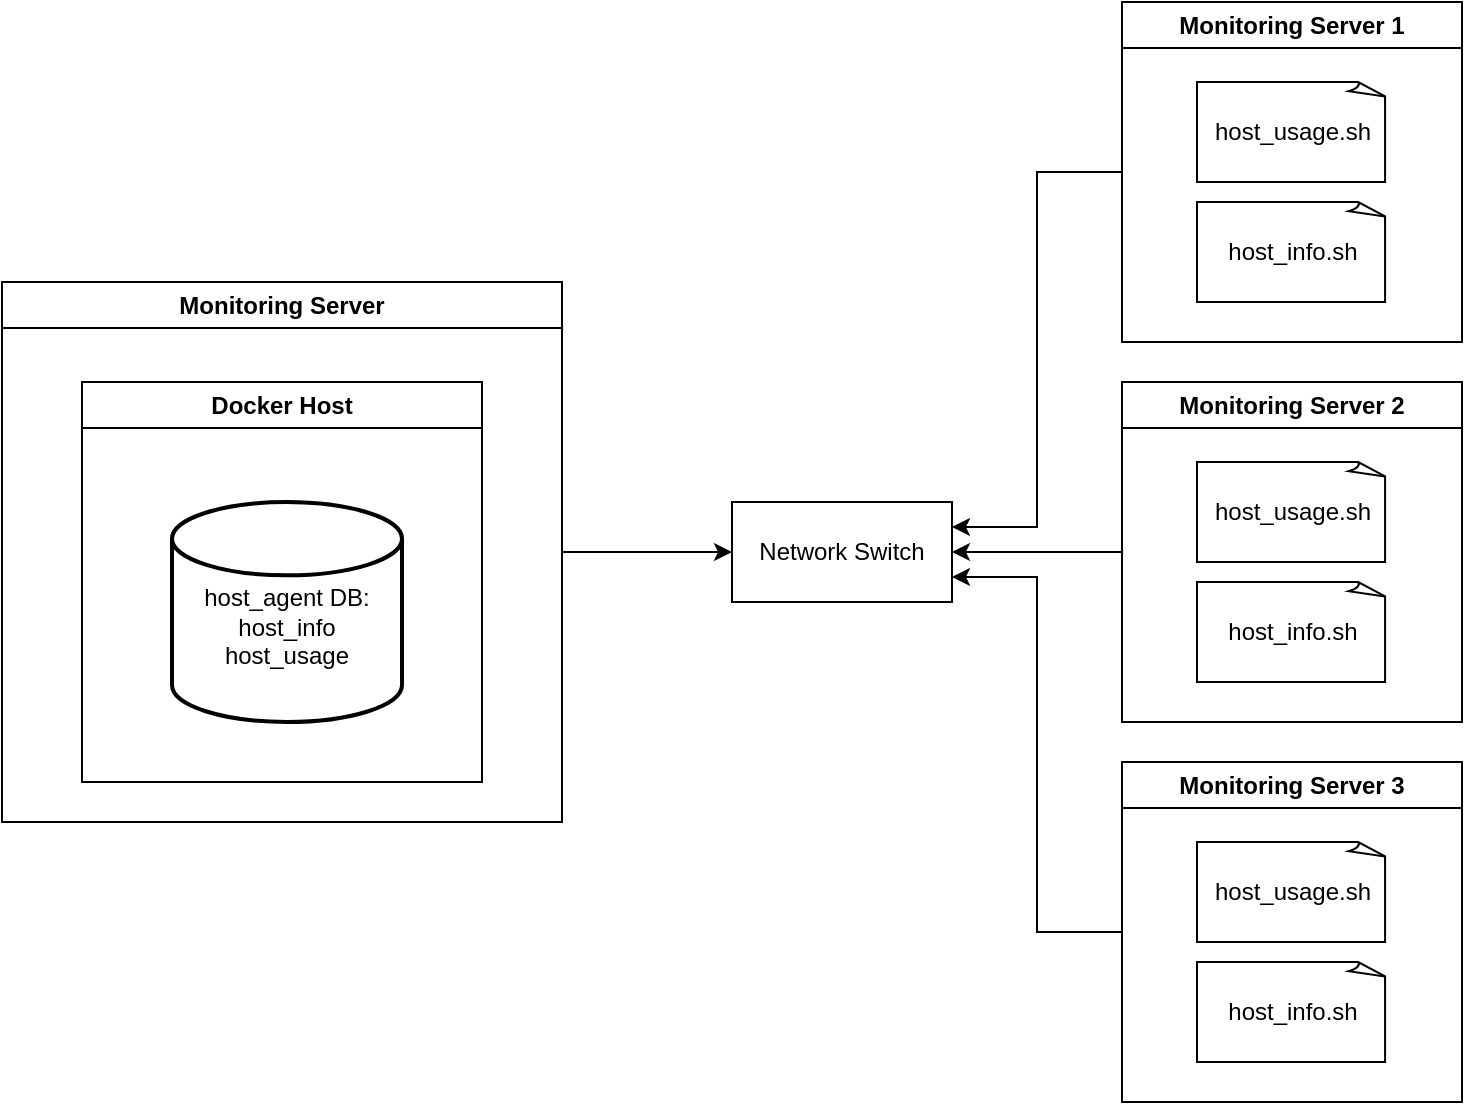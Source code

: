 <mxfile version="21.7.5" type="device">
  <diagram name="Page-1" id="QjEKeedoOe5-gaBjk5ew">
    <mxGraphModel dx="1026" dy="585" grid="1" gridSize="10" guides="1" tooltips="1" connect="1" arrows="1" fold="1" page="1" pageScale="1" pageWidth="850" pageHeight="1100" math="0" shadow="0">
      <root>
        <mxCell id="0" />
        <mxCell id="1" parent="0" />
        <mxCell id="7UQ5sVzh4GVnJgvY4bEi-8" style="edgeStyle=orthogonalEdgeStyle;rounded=0;orthogonalLoop=1;jettySize=auto;html=1;exitX=1;exitY=0.5;exitDx=0;exitDy=0;entryX=0;entryY=0.5;entryDx=0;entryDy=0;" edge="1" parent="1" source="7UQ5sVzh4GVnJgvY4bEi-3" target="7UQ5sVzh4GVnJgvY4bEi-7">
          <mxGeometry relative="1" as="geometry" />
        </mxCell>
        <mxCell id="7UQ5sVzh4GVnJgvY4bEi-3" value="Monitoring Server" style="swimlane;whiteSpace=wrap;html=1;" vertex="1" parent="1">
          <mxGeometry x="60" y="190" width="280" height="270" as="geometry" />
        </mxCell>
        <mxCell id="7UQ5sVzh4GVnJgvY4bEi-2" value="Docker Host" style="swimlane;whiteSpace=wrap;html=1;" vertex="1" parent="7UQ5sVzh4GVnJgvY4bEi-3">
          <mxGeometry x="40" y="50" width="200" height="200" as="geometry" />
        </mxCell>
        <mxCell id="7UQ5sVzh4GVnJgvY4bEi-1" value="&lt;br&gt;host_agent DB:&lt;br&gt;host_info&lt;br&gt;host_usage" style="strokeWidth=2;html=1;shape=mxgraph.flowchart.database;whiteSpace=wrap;" vertex="1" parent="7UQ5sVzh4GVnJgvY4bEi-2">
          <mxGeometry x="45" y="60" width="115" height="110" as="geometry" />
        </mxCell>
        <mxCell id="7UQ5sVzh4GVnJgvY4bEi-7" value="Network Switch" style="html=1;whiteSpace=wrap;" vertex="1" parent="1">
          <mxGeometry x="425" y="300" width="110" height="50" as="geometry" />
        </mxCell>
        <mxCell id="7UQ5sVzh4GVnJgvY4bEi-24" style="edgeStyle=orthogonalEdgeStyle;rounded=0;orthogonalLoop=1;jettySize=auto;html=1;exitX=0;exitY=0.5;exitDx=0;exitDy=0;entryX=1;entryY=0.25;entryDx=0;entryDy=0;" edge="1" parent="1" source="7UQ5sVzh4GVnJgvY4bEi-9" target="7UQ5sVzh4GVnJgvY4bEi-7">
          <mxGeometry relative="1" as="geometry" />
        </mxCell>
        <mxCell id="7UQ5sVzh4GVnJgvY4bEi-9" value="Monitoring Server 1" style="swimlane;whiteSpace=wrap;html=1;" vertex="1" parent="1">
          <mxGeometry x="620" y="50" width="170" height="170" as="geometry" />
        </mxCell>
        <mxCell id="7UQ5sVzh4GVnJgvY4bEi-13" value="host_usage.sh" style="whiteSpace=wrap;html=1;shape=mxgraph.basic.document" vertex="1" parent="7UQ5sVzh4GVnJgvY4bEi-9">
          <mxGeometry x="37.5" y="40" width="95" height="50" as="geometry" />
        </mxCell>
        <mxCell id="7UQ5sVzh4GVnJgvY4bEi-16" value="host_info.sh" style="whiteSpace=wrap;html=1;shape=mxgraph.basic.document" vertex="1" parent="7UQ5sVzh4GVnJgvY4bEi-9">
          <mxGeometry x="37.5" y="100" width="95" height="50" as="geometry" />
        </mxCell>
        <mxCell id="7UQ5sVzh4GVnJgvY4bEi-23" style="edgeStyle=orthogonalEdgeStyle;rounded=0;orthogonalLoop=1;jettySize=auto;html=1;exitX=0;exitY=0.5;exitDx=0;exitDy=0;entryX=1;entryY=0.5;entryDx=0;entryDy=0;" edge="1" parent="1" source="7UQ5sVzh4GVnJgvY4bEi-17" target="7UQ5sVzh4GVnJgvY4bEi-7">
          <mxGeometry relative="1" as="geometry">
            <mxPoint x="540" y="325" as="targetPoint" />
          </mxGeometry>
        </mxCell>
        <mxCell id="7UQ5sVzh4GVnJgvY4bEi-17" value="Monitoring Server 2" style="swimlane;whiteSpace=wrap;html=1;" vertex="1" parent="1">
          <mxGeometry x="620" y="240" width="170" height="170" as="geometry" />
        </mxCell>
        <mxCell id="7UQ5sVzh4GVnJgvY4bEi-18" value="host_usage.sh" style="whiteSpace=wrap;html=1;shape=mxgraph.basic.document" vertex="1" parent="7UQ5sVzh4GVnJgvY4bEi-17">
          <mxGeometry x="37.5" y="40" width="95" height="50" as="geometry" />
        </mxCell>
        <mxCell id="7UQ5sVzh4GVnJgvY4bEi-19" value="host_info.sh" style="whiteSpace=wrap;html=1;shape=mxgraph.basic.document" vertex="1" parent="7UQ5sVzh4GVnJgvY4bEi-17">
          <mxGeometry x="37.5" y="100" width="95" height="50" as="geometry" />
        </mxCell>
        <mxCell id="7UQ5sVzh4GVnJgvY4bEi-25" style="edgeStyle=orthogonalEdgeStyle;rounded=0;orthogonalLoop=1;jettySize=auto;html=1;exitX=0;exitY=0.5;exitDx=0;exitDy=0;entryX=1;entryY=0.75;entryDx=0;entryDy=0;" edge="1" parent="1" source="7UQ5sVzh4GVnJgvY4bEi-20" target="7UQ5sVzh4GVnJgvY4bEi-7">
          <mxGeometry relative="1" as="geometry" />
        </mxCell>
        <mxCell id="7UQ5sVzh4GVnJgvY4bEi-20" value="Monitoring Server 3" style="swimlane;whiteSpace=wrap;html=1;" vertex="1" parent="1">
          <mxGeometry x="620" y="430" width="170" height="170" as="geometry" />
        </mxCell>
        <mxCell id="7UQ5sVzh4GVnJgvY4bEi-21" value="host_usage.sh" style="whiteSpace=wrap;html=1;shape=mxgraph.basic.document" vertex="1" parent="7UQ5sVzh4GVnJgvY4bEi-20">
          <mxGeometry x="37.5" y="40" width="95" height="50" as="geometry" />
        </mxCell>
        <mxCell id="7UQ5sVzh4GVnJgvY4bEi-22" value="host_info.sh" style="whiteSpace=wrap;html=1;shape=mxgraph.basic.document" vertex="1" parent="7UQ5sVzh4GVnJgvY4bEi-20">
          <mxGeometry x="37.5" y="100" width="95" height="50" as="geometry" />
        </mxCell>
      </root>
    </mxGraphModel>
  </diagram>
</mxfile>
